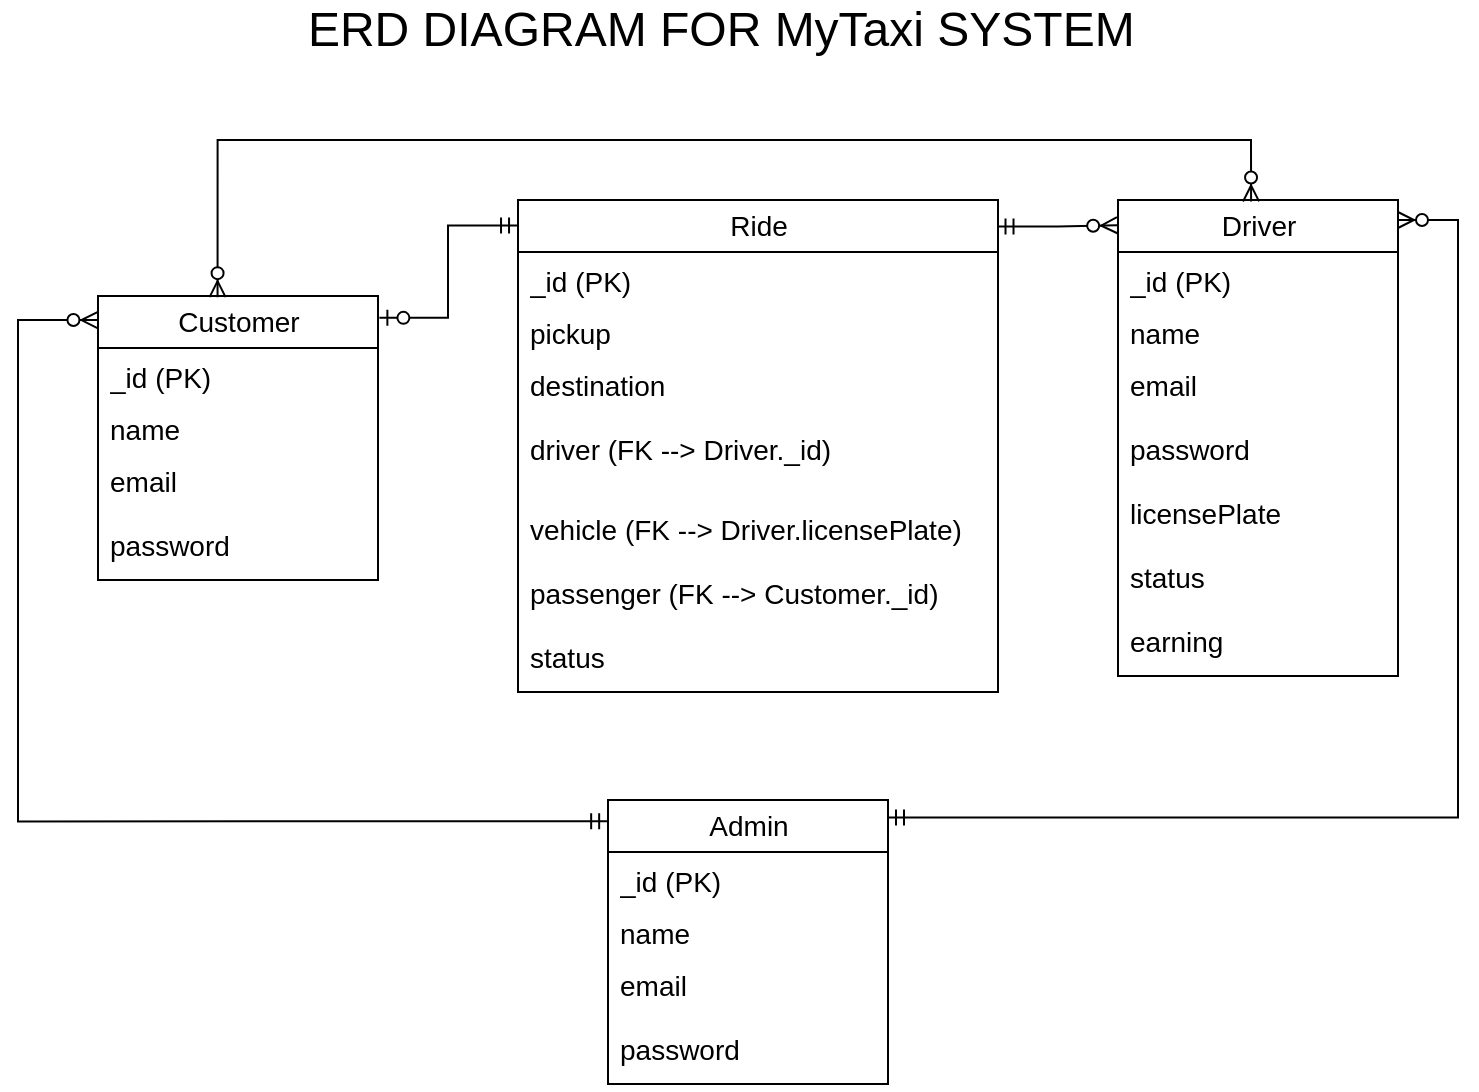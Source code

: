 <mxfile version="27.1.6">
  <diagram name="Page-1" id="7pu1NfHbcvYJk7FcLyUQ">
    <mxGraphModel dx="1273" dy="622" grid="1" gridSize="10" guides="1" tooltips="1" connect="1" arrows="1" fold="1" page="1" pageScale="1" pageWidth="850" pageHeight="1100" math="0" shadow="0">
      <root>
        <mxCell id="0" />
        <mxCell id="1" parent="0" />
        <mxCell id="VbQ0hRxTCKMoF3oSh6LO-31" value="Customer" style="swimlane;fontStyle=0;childLayout=stackLayout;horizontal=1;startSize=26;fillColor=none;horizontalStack=0;resizeParent=1;resizeParentMax=0;resizeLast=0;collapsible=1;marginBottom=0;html=1;strokeColor=default;align=center;verticalAlign=middle;fontFamily=Helvetica;fontSize=14;fontColor=default;" parent="1" vertex="1">
          <mxGeometry x="110" y="218" width="140" height="142" as="geometry" />
        </mxCell>
        <mxCell id="VbQ0hRxTCKMoF3oSh6LO-32" value="_id (PK)" style="text;strokeColor=none;fillColor=none;align=left;verticalAlign=top;spacingLeft=4;spacingRight=4;overflow=hidden;rotatable=0;points=[[0,0.5],[1,0.5]];portConstraint=eastwest;whiteSpace=wrap;html=1;fontFamily=Helvetica;fontSize=14;fontColor=default;fontStyle=0;horizontal=1;" parent="VbQ0hRxTCKMoF3oSh6LO-31" vertex="1">
          <mxGeometry y="26" width="140" height="26" as="geometry" />
        </mxCell>
        <mxCell id="VbQ0hRxTCKMoF3oSh6LO-33" value="name" style="text;strokeColor=none;fillColor=none;align=left;verticalAlign=top;spacingLeft=4;spacingRight=4;overflow=hidden;rotatable=0;points=[[0,0.5],[1,0.5]];portConstraint=eastwest;whiteSpace=wrap;html=1;fontFamily=Helvetica;fontSize=14;fontColor=default;fontStyle=0;horizontal=1;" parent="VbQ0hRxTCKMoF3oSh6LO-31" vertex="1">
          <mxGeometry y="52" width="140" height="26" as="geometry" />
        </mxCell>
        <mxCell id="VbQ0hRxTCKMoF3oSh6LO-34" value="email&amp;nbsp;" style="text;strokeColor=none;fillColor=none;align=left;verticalAlign=top;spacingLeft=4;spacingRight=4;overflow=hidden;rotatable=0;points=[[0,0.5],[1,0.5]];portConstraint=eastwest;whiteSpace=wrap;html=1;fontFamily=Helvetica;fontSize=14;fontColor=default;fontStyle=0;horizontal=1;" parent="VbQ0hRxTCKMoF3oSh6LO-31" vertex="1">
          <mxGeometry y="78" width="140" height="32" as="geometry" />
        </mxCell>
        <mxCell id="VbQ0hRxTCKMoF3oSh6LO-49" value="password" style="text;strokeColor=none;fillColor=none;align=left;verticalAlign=top;spacingLeft=4;spacingRight=4;overflow=hidden;rotatable=0;points=[[0,0.5],[1,0.5]];portConstraint=eastwest;whiteSpace=wrap;html=1;fontFamily=Helvetica;fontSize=14;fontColor=default;fontStyle=0;horizontal=1;" parent="VbQ0hRxTCKMoF3oSh6LO-31" vertex="1">
          <mxGeometry y="110" width="140" height="32" as="geometry" />
        </mxCell>
        <mxCell id="VbQ0hRxTCKMoF3oSh6LO-36" value="Ride" style="swimlane;fontStyle=0;childLayout=stackLayout;horizontal=1;startSize=26;fillColor=none;horizontalStack=0;resizeParent=1;resizeParentMax=0;resizeLast=0;collapsible=1;marginBottom=0;html=1;strokeColor=default;align=center;verticalAlign=middle;fontFamily=Helvetica;fontSize=14;fontColor=default;" parent="1" vertex="1">
          <mxGeometry x="320" y="170" width="240" height="246" as="geometry" />
        </mxCell>
        <mxCell id="VbQ0hRxTCKMoF3oSh6LO-37" value="_id (PK)" style="text;strokeColor=none;fillColor=none;align=left;verticalAlign=top;spacingLeft=4;spacingRight=4;overflow=hidden;rotatable=0;points=[[0,0.5],[1,0.5]];portConstraint=eastwest;whiteSpace=wrap;html=1;fontFamily=Helvetica;fontSize=14;fontColor=default;fontStyle=0;horizontal=1;" parent="VbQ0hRxTCKMoF3oSh6LO-36" vertex="1">
          <mxGeometry y="26" width="240" height="26" as="geometry" />
        </mxCell>
        <mxCell id="VbQ0hRxTCKMoF3oSh6LO-38" value="pickup" style="text;strokeColor=none;fillColor=none;align=left;verticalAlign=top;spacingLeft=4;spacingRight=4;overflow=hidden;rotatable=0;points=[[0,0.5],[1,0.5]];portConstraint=eastwest;whiteSpace=wrap;html=1;fontFamily=Helvetica;fontSize=14;fontColor=default;fontStyle=0;horizontal=1;" parent="VbQ0hRxTCKMoF3oSh6LO-36" vertex="1">
          <mxGeometry y="52" width="240" height="26" as="geometry" />
        </mxCell>
        <mxCell id="VbQ0hRxTCKMoF3oSh6LO-39" value="destination" style="text;strokeColor=none;fillColor=none;align=left;verticalAlign=top;spacingLeft=4;spacingRight=4;overflow=hidden;rotatable=0;points=[[0,0.5],[1,0.5]];portConstraint=eastwest;whiteSpace=wrap;html=1;fontFamily=Helvetica;fontSize=14;fontColor=default;fontStyle=0;horizontal=1;" parent="VbQ0hRxTCKMoF3oSh6LO-36" vertex="1">
          <mxGeometry y="78" width="240" height="32" as="geometry" />
        </mxCell>
        <mxCell id="VbQ0hRxTCKMoF3oSh6LO-60" value="driver (FK --&amp;gt; Driver._id)" style="text;strokeColor=none;fillColor=none;align=left;verticalAlign=top;spacingLeft=4;spacingRight=4;overflow=hidden;rotatable=0;points=[[0,0.5],[1,0.5]];portConstraint=eastwest;whiteSpace=wrap;html=1;fontFamily=Helvetica;fontSize=14;fontColor=default;fontStyle=0;horizontal=1;" parent="VbQ0hRxTCKMoF3oSh6LO-36" vertex="1">
          <mxGeometry y="110" width="240" height="40" as="geometry" />
        </mxCell>
        <mxCell id="VbQ0hRxTCKMoF3oSh6LO-63" value="vehicle (FK --&amp;gt; Driver.licensePlate)" style="text;strokeColor=none;fillColor=none;align=left;verticalAlign=top;spacingLeft=4;spacingRight=4;overflow=hidden;rotatable=0;points=[[0,0.5],[1,0.5]];portConstraint=eastwest;whiteSpace=wrap;html=1;fontFamily=Helvetica;fontSize=14;fontColor=default;fontStyle=0;horizontal=1;" parent="VbQ0hRxTCKMoF3oSh6LO-36" vertex="1">
          <mxGeometry y="150" width="240" height="32" as="geometry" />
        </mxCell>
        <mxCell id="VbQ0hRxTCKMoF3oSh6LO-62" value="passenger (FK --&amp;gt; Customer._id)" style="text;strokeColor=none;fillColor=none;align=left;verticalAlign=top;spacingLeft=4;spacingRight=4;overflow=hidden;rotatable=0;points=[[0,0.5],[1,0.5]];portConstraint=eastwest;whiteSpace=wrap;html=1;fontFamily=Helvetica;fontSize=14;fontColor=default;fontStyle=0;horizontal=1;" parent="VbQ0hRxTCKMoF3oSh6LO-36" vertex="1">
          <mxGeometry y="182" width="240" height="32" as="geometry" />
        </mxCell>
        <mxCell id="VbQ0hRxTCKMoF3oSh6LO-61" value="status&amp;nbsp;" style="text;strokeColor=none;fillColor=none;align=left;verticalAlign=top;spacingLeft=4;spacingRight=4;overflow=hidden;rotatable=0;points=[[0,0.5],[1,0.5]];portConstraint=eastwest;whiteSpace=wrap;html=1;fontFamily=Helvetica;fontSize=14;fontColor=default;fontStyle=0;horizontal=1;" parent="VbQ0hRxTCKMoF3oSh6LO-36" vertex="1">
          <mxGeometry y="214" width="240" height="32" as="geometry" />
        </mxCell>
        <mxCell id="VbQ0hRxTCKMoF3oSh6LO-44" value="Driver" style="swimlane;fontStyle=0;childLayout=stackLayout;horizontal=1;startSize=26;fillColor=none;horizontalStack=0;resizeParent=1;resizeParentMax=0;resizeLast=0;collapsible=1;marginBottom=0;html=1;strokeColor=default;align=center;verticalAlign=middle;fontFamily=Helvetica;fontSize=14;fontColor=default;" parent="1" vertex="1">
          <mxGeometry x="620" y="170" width="140" height="238" as="geometry" />
        </mxCell>
        <mxCell id="VbQ0hRxTCKMoF3oSh6LO-45" value="_id (PK)" style="text;strokeColor=none;fillColor=none;align=left;verticalAlign=top;spacingLeft=4;spacingRight=4;overflow=hidden;rotatable=0;points=[[0,0.5],[1,0.5]];portConstraint=eastwest;whiteSpace=wrap;html=1;fontFamily=Helvetica;fontSize=14;fontColor=default;fontStyle=0;horizontal=1;" parent="VbQ0hRxTCKMoF3oSh6LO-44" vertex="1">
          <mxGeometry y="26" width="140" height="26" as="geometry" />
        </mxCell>
        <mxCell id="VbQ0hRxTCKMoF3oSh6LO-46" value="name" style="text;strokeColor=none;fillColor=none;align=left;verticalAlign=top;spacingLeft=4;spacingRight=4;overflow=hidden;rotatable=0;points=[[0,0.5],[1,0.5]];portConstraint=eastwest;whiteSpace=wrap;html=1;fontFamily=Helvetica;fontSize=14;fontColor=default;fontStyle=0;horizontal=1;" parent="VbQ0hRxTCKMoF3oSh6LO-44" vertex="1">
          <mxGeometry y="52" width="140" height="26" as="geometry" />
        </mxCell>
        <mxCell id="VbQ0hRxTCKMoF3oSh6LO-47" value="email" style="text;strokeColor=none;fillColor=none;align=left;verticalAlign=top;spacingLeft=4;spacingRight=4;overflow=hidden;rotatable=0;points=[[0,0.5],[1,0.5]];portConstraint=eastwest;whiteSpace=wrap;html=1;fontFamily=Helvetica;fontSize=14;fontColor=default;fontStyle=0;horizontal=1;" parent="VbQ0hRxTCKMoF3oSh6LO-44" vertex="1">
          <mxGeometry y="78" width="140" height="32" as="geometry" />
        </mxCell>
        <mxCell id="VbQ0hRxTCKMoF3oSh6LO-50" value="password" style="text;strokeColor=none;fillColor=none;align=left;verticalAlign=top;spacingLeft=4;spacingRight=4;overflow=hidden;rotatable=0;points=[[0,0.5],[1,0.5]];portConstraint=eastwest;whiteSpace=wrap;html=1;fontFamily=Helvetica;fontSize=14;fontColor=default;fontStyle=0;horizontal=1;" parent="VbQ0hRxTCKMoF3oSh6LO-44" vertex="1">
          <mxGeometry y="110" width="140" height="32" as="geometry" />
        </mxCell>
        <mxCell id="VbQ0hRxTCKMoF3oSh6LO-59" value="licensePlate" style="text;strokeColor=none;fillColor=none;align=left;verticalAlign=top;spacingLeft=4;spacingRight=4;overflow=hidden;rotatable=0;points=[[0,0.5],[1,0.5]];portConstraint=eastwest;whiteSpace=wrap;html=1;fontFamily=Helvetica;fontSize=14;fontColor=default;fontStyle=0;horizontal=1;" parent="VbQ0hRxTCKMoF3oSh6LO-44" vertex="1">
          <mxGeometry y="142" width="140" height="32" as="geometry" />
        </mxCell>
        <mxCell id="VbQ0hRxTCKMoF3oSh6LO-51" value="status" style="text;strokeColor=none;fillColor=none;align=left;verticalAlign=top;spacingLeft=4;spacingRight=4;overflow=hidden;rotatable=0;points=[[0,0.5],[1,0.5]];portConstraint=eastwest;whiteSpace=wrap;html=1;fontFamily=Helvetica;fontSize=14;fontColor=default;fontStyle=0;horizontal=1;" parent="VbQ0hRxTCKMoF3oSh6LO-44" vertex="1">
          <mxGeometry y="174" width="140" height="32" as="geometry" />
        </mxCell>
        <mxCell id="VbQ0hRxTCKMoF3oSh6LO-53" value="earning" style="text;strokeColor=none;fillColor=none;align=left;verticalAlign=top;spacingLeft=4;spacingRight=4;overflow=hidden;rotatable=0;points=[[0,0.5],[1,0.5]];portConstraint=eastwest;whiteSpace=wrap;html=1;fontFamily=Helvetica;fontSize=14;fontColor=default;fontStyle=0;horizontal=1;" parent="VbQ0hRxTCKMoF3oSh6LO-44" vertex="1">
          <mxGeometry y="206" width="140" height="32" as="geometry" />
        </mxCell>
        <mxCell id="VbQ0hRxTCKMoF3oSh6LO-54" value="Admin" style="swimlane;fontStyle=0;childLayout=stackLayout;horizontal=1;startSize=26;fillColor=none;horizontalStack=0;resizeParent=1;resizeParentMax=0;resizeLast=0;collapsible=1;marginBottom=0;html=1;strokeColor=default;align=center;verticalAlign=middle;fontFamily=Helvetica;fontSize=14;fontColor=default;" parent="1" vertex="1">
          <mxGeometry x="365" y="470" width="140" height="142" as="geometry" />
        </mxCell>
        <mxCell id="VbQ0hRxTCKMoF3oSh6LO-55" value="_id (PK)" style="text;strokeColor=none;fillColor=none;align=left;verticalAlign=top;spacingLeft=4;spacingRight=4;overflow=hidden;rotatable=0;points=[[0,0.5],[1,0.5]];portConstraint=eastwest;whiteSpace=wrap;html=1;fontFamily=Helvetica;fontSize=14;fontColor=default;fontStyle=0;horizontal=1;" parent="VbQ0hRxTCKMoF3oSh6LO-54" vertex="1">
          <mxGeometry y="26" width="140" height="26" as="geometry" />
        </mxCell>
        <mxCell id="VbQ0hRxTCKMoF3oSh6LO-56" value="name" style="text;strokeColor=none;fillColor=none;align=left;verticalAlign=top;spacingLeft=4;spacingRight=4;overflow=hidden;rotatable=0;points=[[0,0.5],[1,0.5]];portConstraint=eastwest;whiteSpace=wrap;html=1;fontFamily=Helvetica;fontSize=14;fontColor=default;fontStyle=0;horizontal=1;" parent="VbQ0hRxTCKMoF3oSh6LO-54" vertex="1">
          <mxGeometry y="52" width="140" height="26" as="geometry" />
        </mxCell>
        <mxCell id="VbQ0hRxTCKMoF3oSh6LO-57" value="email&amp;nbsp;" style="text;strokeColor=none;fillColor=none;align=left;verticalAlign=top;spacingLeft=4;spacingRight=4;overflow=hidden;rotatable=0;points=[[0,0.5],[1,0.5]];portConstraint=eastwest;whiteSpace=wrap;html=1;fontFamily=Helvetica;fontSize=14;fontColor=default;fontStyle=0;horizontal=1;" parent="VbQ0hRxTCKMoF3oSh6LO-54" vertex="1">
          <mxGeometry y="78" width="140" height="32" as="geometry" />
        </mxCell>
        <mxCell id="VbQ0hRxTCKMoF3oSh6LO-58" value="password" style="text;strokeColor=none;fillColor=none;align=left;verticalAlign=top;spacingLeft=4;spacingRight=4;overflow=hidden;rotatable=0;points=[[0,0.5],[1,0.5]];portConstraint=eastwest;whiteSpace=wrap;html=1;fontFamily=Helvetica;fontSize=14;fontColor=default;fontStyle=0;horizontal=1;" parent="VbQ0hRxTCKMoF3oSh6LO-54" vertex="1">
          <mxGeometry y="110" width="140" height="32" as="geometry" />
        </mxCell>
        <mxCell id="VbQ0hRxTCKMoF3oSh6LO-72" value="" style="edgeStyle=orthogonalEdgeStyle;fontSize=12;html=1;endArrow=ERzeroToMany;endFill=1;startArrow=ERzeroToMany;rounded=0;strokeColor=default;align=center;verticalAlign=middle;fontFamily=Helvetica;fontColor=default;fontStyle=0;labelBackgroundColor=default;horizontal=1;exitX=0.427;exitY=0.004;exitDx=0;exitDy=0;exitPerimeter=0;entryX=0.574;entryY=0.003;entryDx=0;entryDy=0;entryPerimeter=0;" parent="1" source="VbQ0hRxTCKMoF3oSh6LO-31" edge="1">
          <mxGeometry width="100" height="100" relative="1" as="geometry">
            <mxPoint x="160.02" y="217.006" as="sourcePoint" />
            <mxPoint x="686.54" y="170.714" as="targetPoint" />
            <Array as="points">
              <mxPoint x="170" y="140" />
              <mxPoint x="687" y="140" />
            </Array>
          </mxGeometry>
        </mxCell>
        <mxCell id="VbQ0hRxTCKMoF3oSh6LO-73" value="" style="edgeStyle=orthogonalEdgeStyle;fontSize=12;html=1;endArrow=ERzeroToOne;startArrow=ERmandOne;rounded=0;strokeColor=default;align=center;verticalAlign=middle;fontFamily=Helvetica;fontColor=default;fontStyle=0;labelBackgroundColor=default;horizontal=1;exitX=-0.002;exitY=0.052;exitDx=0;exitDy=0;exitPerimeter=0;entryX=1.005;entryY=0.077;entryDx=0;entryDy=0;entryPerimeter=0;" parent="1" source="VbQ0hRxTCKMoF3oSh6LO-36" target="VbQ0hRxTCKMoF3oSh6LO-31" edge="1">
          <mxGeometry width="100" height="100" relative="1" as="geometry">
            <mxPoint x="360" y="310" as="sourcePoint" />
            <mxPoint x="460" y="210" as="targetPoint" />
          </mxGeometry>
        </mxCell>
        <mxCell id="VbQ0hRxTCKMoF3oSh6LO-75" value="" style="edgeStyle=orthogonalEdgeStyle;fontSize=12;html=1;endArrow=ERzeroToMany;startArrow=ERmandOne;rounded=0;strokeColor=default;align=center;verticalAlign=middle;fontFamily=Helvetica;fontColor=default;fontStyle=0;labelBackgroundColor=default;horizontal=1;entryX=-0.003;entryY=0.053;entryDx=0;entryDy=0;entryPerimeter=0;exitX=0.999;exitY=0.054;exitDx=0;exitDy=0;exitPerimeter=0;" parent="1" source="VbQ0hRxTCKMoF3oSh6LO-36" target="VbQ0hRxTCKMoF3oSh6LO-44" edge="1">
          <mxGeometry width="100" height="100" relative="1" as="geometry">
            <mxPoint x="505" y="180" as="sourcePoint" />
            <mxPoint x="605" y="80" as="targetPoint" />
          </mxGeometry>
        </mxCell>
        <mxCell id="VbQ0hRxTCKMoF3oSh6LO-76" value="" style="edgeStyle=orthogonalEdgeStyle;fontSize=12;html=1;endArrow=ERzeroToMany;startArrow=ERmandOne;rounded=0;strokeColor=default;align=center;verticalAlign=middle;fontFamily=Helvetica;fontColor=default;fontStyle=0;labelBackgroundColor=default;horizontal=1;entryX=-0.002;entryY=0.115;entryDx=0;entryDy=0;entryPerimeter=0;exitX=-0.003;exitY=0.075;exitDx=0;exitDy=0;exitPerimeter=0;" parent="1" source="VbQ0hRxTCKMoF3oSh6LO-54" edge="1">
          <mxGeometry width="100" height="100" relative="1" as="geometry">
            <mxPoint x="360" y="480" as="sourcePoint" />
            <mxPoint x="109.72" y="230.03" as="targetPoint" />
            <Array as="points">
              <mxPoint x="70" y="481" />
              <mxPoint x="70" y="230" />
            </Array>
          </mxGeometry>
        </mxCell>
        <mxCell id="VbQ0hRxTCKMoF3oSh6LO-77" value="" style="edgeStyle=orthogonalEdgeStyle;fontSize=12;html=1;endArrow=ERzeroToMany;startArrow=ERmandOne;rounded=0;strokeColor=default;align=center;verticalAlign=middle;fontFamily=Helvetica;fontColor=default;fontStyle=0;labelBackgroundColor=default;horizontal=1;exitX=1.018;exitY=0.087;exitDx=0;exitDy=0;exitPerimeter=0;" parent="1" edge="1">
          <mxGeometry width="100" height="100" relative="1" as="geometry">
            <mxPoint x="505" y="478.784" as="sourcePoint" />
            <mxPoint x="760" y="180" as="targetPoint" />
            <Array as="points">
              <mxPoint x="790" y="479" />
              <mxPoint x="790" y="180" />
            </Array>
          </mxGeometry>
        </mxCell>
        <mxCell id="VbQ0hRxTCKMoF3oSh6LO-79" value="&lt;font style=&quot;font-size: 24px;&quot;&gt;ERD DIAGRAM FOR MyTaxi SYSTEM&amp;nbsp;&lt;/font&gt;" style="text;html=1;align=center;verticalAlign=middle;whiteSpace=wrap;rounded=0;fontFamily=Helvetica;fontSize=12;fontColor=default;fontStyle=0;labelBackgroundColor=default;horizontal=1;" parent="1" vertex="1">
          <mxGeometry x="160" y="70" width="530" height="30" as="geometry" />
        </mxCell>
      </root>
    </mxGraphModel>
  </diagram>
</mxfile>
